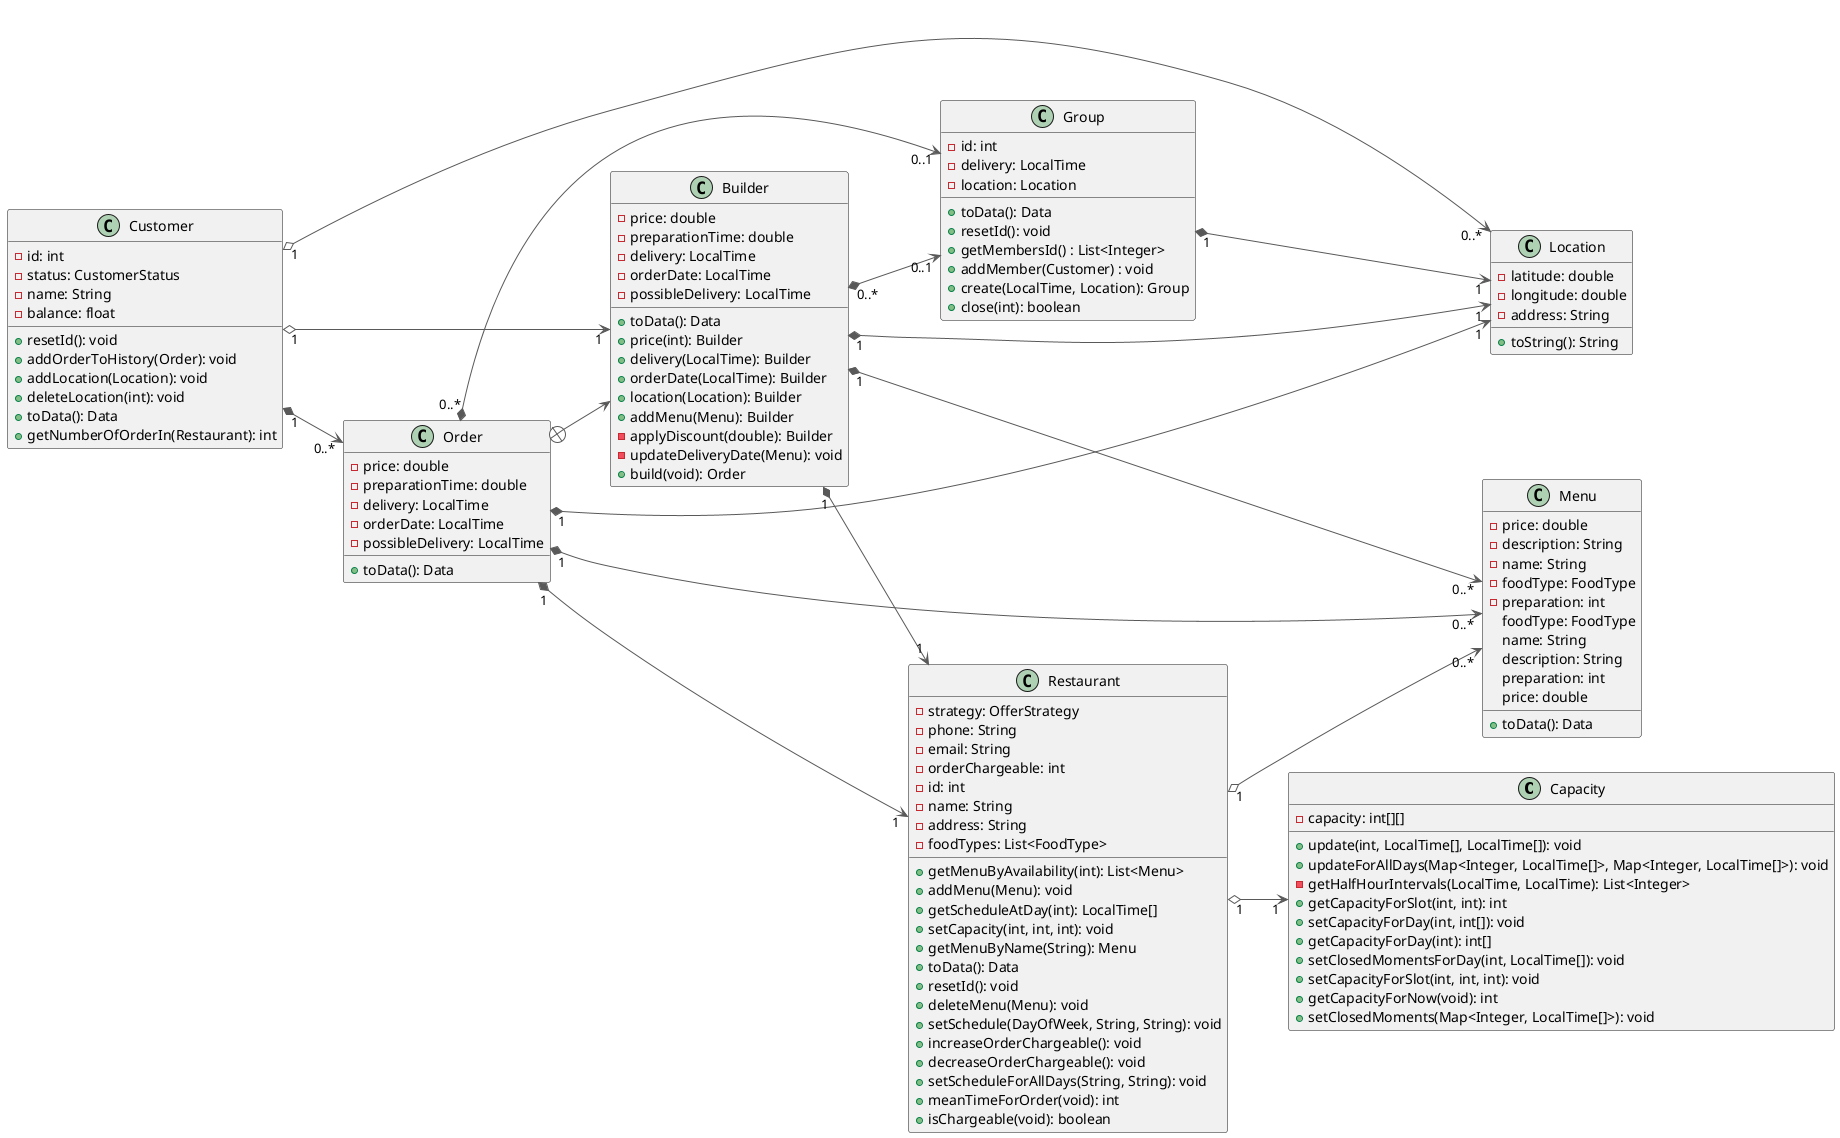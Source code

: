 @startuml

left to right direction

class Capacity {
  - capacity: int[][]
  + update(int, LocalTime[], LocalTime[]): void
  + updateForAllDays(Map<Integer, LocalTime[]>, Map<Integer, LocalTime[]>): void
  - getHalfHourIntervals(LocalTime, LocalTime): List<Integer>
  + getCapacityForSlot(int, int): int
  + setCapacityForDay(int, int[]): void
  + getCapacityForDay(int): int[]
  + setClosedMomentsForDay(int, LocalTime[]): void
  + setCapacityForSlot(int, int, int): void
  + getCapacityForNow(void): int
  + setClosedMoments(Map<Integer, LocalTime[]>): void
}

/'class CommonFacade {
  - instance: CommonFacade
  + browseMenus(int, Optional<Integer>): Data[]
  + browseRestaurants(String, FoodType, String): Data[]
   instance: CommonFacade
}'/

class Customer {
  - id: int
  - status: CustomerStatus
  - name: String
  - balance: float
  + resetId(): void
  + addOrderToHistory(Order): void
  + addLocation(Location): void
  + deleteLocation(int): void
  + toData(): Data
  + getNumberOfOrderIn(Restaurant): int
}

/'class CustomerNotFoundException'/

/'enum CustomerStatus << enumeration >> {
  + values(): CustomerStatus[]
  + valueOf(String): CustomerStatus
}'/

/'class Database {
  - instance: Database
  - restaurants: List<Restaurant>
  - initializeGroups(): void
  - initializeCustomers(): void
  + addRestaurant(Restaurant): void
  + getFilteredRestaurants(String, FoodType, String): List<Restaurant>
  + getGroupById(int): Group
  - getRestaurantsByFoodType(FoodType): List<Restaurant>
  + addCustomer(Customer): void
  - getRestaurantsByName(String): List<Restaurant>
  + getCustomerById(int): Customer
  + addGroup(Group): void
  + removeCustomerById(int): void
  + getRestaurantById(int): Restaurant
  - getRestaurantByCapacity(String): List<Restaurant>
  + removeRestaurantById(int): void
  + initializeData(): void
  + removeGroupById(int): void
  - initializeRestaurants(): void
   restaurants: List<Restaurant>
   instance: Database
}'/

/'class FidelityStrategy {
  + availableDiscount(Builder): double
   offerDescription: String
}'/

/'enum FoodType << enumeration >> {
  + valueOf(String): FoodType
  + values(): FoodType[]
}'/

class Group {
  - id: int
  - delivery: LocalTime
  - location: Location
  + toData(): Data
  + resetId(): void
  + getMembersId() : List<Integer>
  + addMember(Customer) : void
  + create(LocalTime, Location): Group
  + close(int): boolean
}

/'class GroupNotFoundException'/

/'class HappyHourStrategy {
  + availableDiscount(Builder): double
   offerDescription: String
}'/

class Location {
  - latitude: double
  - longitude: double
  - address: String
  + toString(): String
}

/'class LocationFactory {
  + createLocation(String): Location
  + createLocation(double, double): Location
  + createLocation(double, double, String): Location
}'/

/'class ManagementFacade {
  - instance: ManagementFacade
  + updateSchedule(int, DayOfWeek, String, String): Data
  + addMenu(int, Menu): void
  + updateCapacity(int, int, int, int, int): void
  + updateMenu(int, String, String, Object): void
  + deleteMenu(int, Menu): void
  + updateSchedule(int, String, String): Data
   instance: ManagementFacade
}'/

class Menu {
  - price: double
  - description: String
  - name: String
  - foodType: FoodType
  - preparation: int
  + toData(): Data
   foodType: FoodType
   name: String
   description: String
   preparation: int
   price: double
}

/'interface OfferStrategy << interface >> {
  + availableDiscount(Builder): double
   offerDescription: String
}'/

class Order {
  - price: double
  - preparationTime: double
  - delivery: LocalTime
  - orderDate: LocalTime
  - possibleDelivery: LocalTime
  + toData(): Data
}

class Builder {
  - price: double
  - preparationTime: double
  - delivery: LocalTime
  - orderDate: LocalTime
  - possibleDelivery: LocalTime
  + toData(): Data
  + price(int): Builder
  + delivery(LocalTime): Builder
  + orderDate(LocalTime): Builder
  + location(Location): Builder
  + addMenu(Menu): Builder
  - applyDiscount(double): Builder
  - updateDeliveryDate(Menu): void
  + build(void): Order
}

/'class OrderFacade {
  - instance: OrderFacade
  + initOrder(int, int): Data
  + setDeliveryDate(LocalTime, int): Data
  + registerLocation(String, int): boolean
  + deleteLocation(int, int): boolean
  + setOrderLocation(int, int): Data
  + closeGroup(int): boolean
  + setOrderGroup(int, int): Data
  + validateAndPayOrder(int): boolean
  + createGroup(LocalTime, String): Data
  + addMenuToOrder(String, int): Data
   instance: OrderFacade
}'/

class Restaurant {
  - strategy: OfferStrategy
  - phone: String
  - email: String
  - orderChargeable: int
  - id: int
  - name: String
  - address: String
  - foodTypes: List<FoodType>
  + getMenuByAvailability(int): List<Menu>
  + addMenu(Menu): void
  + getScheduleAtDay(int): LocalTime[]
  + setCapacity(int, int, int): void
  + getMenuByName(String): Menu
  + toData(): Data
  + resetId(): void
  + deleteMenu(Menu): void
  + setSchedule(DayOfWeek, String, String): void
  + increaseOrderChargeable(): void
  + decreaseOrderChargeable(): void
  + setScheduleForAllDays(String, String): void
  + meanTimeForOrder(void): int
  + isChargeable(void): boolean
}


Customer                    "1" o-[#595959,plain]-> "0..*" Location
Customer                    "1" *-[#595959,plain]-> "0..*" Order
Customer                    "1" o-[#595959,plain]-> "1" Builder


Group                       "1" *-[#595959,plain]-> "1" Location


Order                           +-[#595959,plain]->     Builder
Order                       "1" *-[#595959,plain]-> "1" Location
Order                       "1" *-[#595959,plain]-> "0..*" Menu
Order                       "1" *-[#595959,plain]-> "1" Restaurant
Order                       "0..*" *-[#595959,plain]-> "0..1" Group

Builder                       "1" *-[#595959,plain]-> "1" Location
Builder                       "1" *-[#595959,plain]-> "0..*" Menu
Builder                       "1" *-[#595959,plain]-> "1" Restaurant
Builder                       "0..*" *-[#595959,plain]-> "0..1" Group

Restaurant                  "1" o-[#595959,plain]-> "1" Capacity
Restaurant                  "1" o-[#595959,plain]-> "0..*" Menu
@enduml